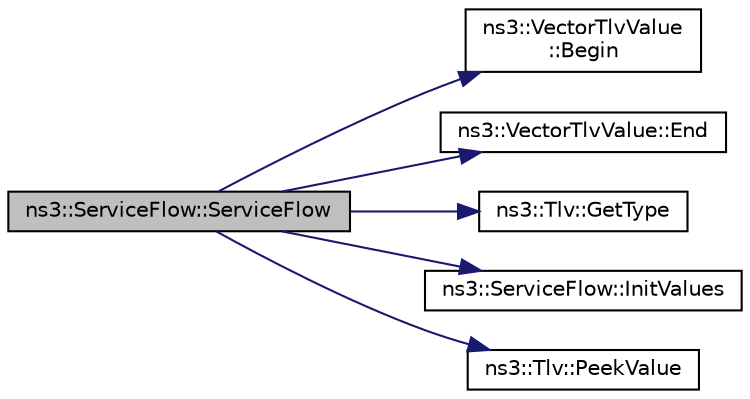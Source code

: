 digraph "ns3::ServiceFlow::ServiceFlow"
{
 // LATEX_PDF_SIZE
  edge [fontname="Helvetica",fontsize="10",labelfontname="Helvetica",labelfontsize="10"];
  node [fontname="Helvetica",fontsize="10",shape=record];
  rankdir="LR";
  Node1 [label="ns3::ServiceFlow::ServiceFlow",height=0.2,width=0.4,color="black", fillcolor="grey75", style="filled", fontcolor="black",tooltip="creates a service flow from a TLV"];
  Node1 -> Node2 [color="midnightblue",fontsize="10",style="solid",fontname="Helvetica"];
  Node2 [label="ns3::VectorTlvValue\l::Begin",height=0.2,width=0.4,color="black", fillcolor="white", style="filled",URL="$classns3_1_1_vector_tlv_value.html#a8f3751b677503fe8f889b611a66cd3ed",tooltip="Begin iterator."];
  Node1 -> Node3 [color="midnightblue",fontsize="10",style="solid",fontname="Helvetica"];
  Node3 [label="ns3::VectorTlvValue::End",height=0.2,width=0.4,color="black", fillcolor="white", style="filled",URL="$classns3_1_1_vector_tlv_value.html#a8d921973150845e3049899ef8db930dc",tooltip="End iterator."];
  Node1 -> Node4 [color="midnightblue",fontsize="10",style="solid",fontname="Helvetica"];
  Node4 [label="ns3::Tlv::GetType",height=0.2,width=0.4,color="black", fillcolor="white", style="filled",URL="$classns3_1_1_tlv.html#a4ca09ab4b79a639bf76824ac699b9ac3",tooltip="Get type value."];
  Node1 -> Node5 [color="midnightblue",fontsize="10",style="solid",fontname="Helvetica"];
  Node5 [label="ns3::ServiceFlow::InitValues",height=0.2,width=0.4,color="black", fillcolor="white", style="filled",URL="$classns3_1_1_service_flow.html#ab0033129ef33dbf04faa2bc98c179f4f",tooltip="Initial values."];
  Node1 -> Node6 [color="midnightblue",fontsize="10",style="solid",fontname="Helvetica"];
  Node6 [label="ns3::Tlv::PeekValue",height=0.2,width=0.4,color="black", fillcolor="white", style="filled",URL="$classns3_1_1_tlv.html#a8e14be15a99d51a19361a4e6574e2403",tooltip="Peek value."];
}
